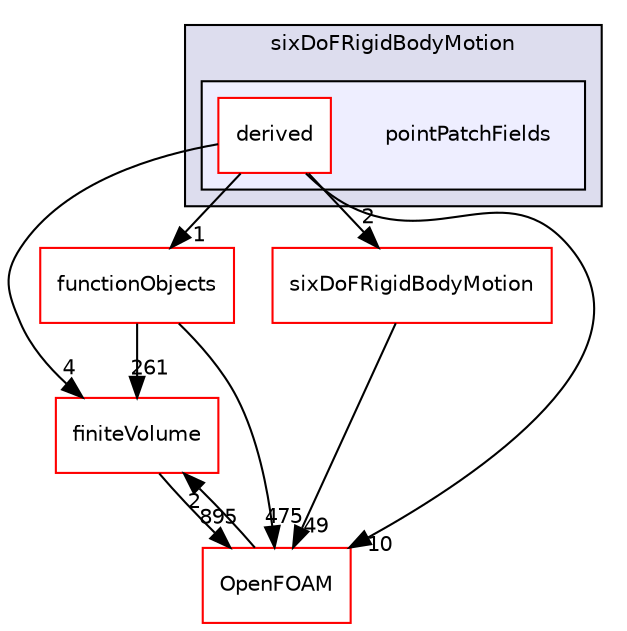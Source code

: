 digraph "src/sixDoFRigidBodyMotion/pointPatchFields" {
  bgcolor=transparent;
  compound=true
  node [ fontsize="10", fontname="Helvetica"];
  edge [ labelfontsize="10", labelfontname="Helvetica"];
  subgraph clusterdir_a5b93d9ceb327a1197b724c6aefedcbd {
    graph [ bgcolor="#ddddee", pencolor="black", label="sixDoFRigidBodyMotion" fontname="Helvetica", fontsize="10", URL="dir_a5b93d9ceb327a1197b724c6aefedcbd.html"]
  subgraph clusterdir_45ff14115ca60d41cf13147923ab1e4c {
    graph [ bgcolor="#eeeeff", pencolor="black", label="" URL="dir_45ff14115ca60d41cf13147923ab1e4c.html"];
    dir_45ff14115ca60d41cf13147923ab1e4c [shape=plaintext label="pointPatchFields"];
    dir_25c7302ab6a406cb4a2740873c9699f8 [shape=box label="derived" color="red" fillcolor="white" style="filled" URL="dir_25c7302ab6a406cb4a2740873c9699f8.html"];
  }
  }
  dir_9bd15774b555cf7259a6fa18f99fe99b [shape=box label="finiteVolume" color="red" URL="dir_9bd15774b555cf7259a6fa18f99fe99b.html"];
  dir_7bf5f2e6b4a44539c2947a2841ca313c [shape=box label="sixDoFRigidBodyMotion" color="red" URL="dir_7bf5f2e6b4a44539c2947a2841ca313c.html"];
  dir_de23f6d4f0962ea995903f5110543226 [shape=box label="functionObjects" color="red" URL="dir_de23f6d4f0962ea995903f5110543226.html"];
  dir_c5473ff19b20e6ec4dfe5c310b3778a8 [shape=box label="OpenFOAM" color="red" URL="dir_c5473ff19b20e6ec4dfe5c310b3778a8.html"];
  dir_9bd15774b555cf7259a6fa18f99fe99b->dir_c5473ff19b20e6ec4dfe5c310b3778a8 [headlabel="895", labeldistance=1.5 headhref="dir_000814_002151.html"];
  dir_7bf5f2e6b4a44539c2947a2841ca313c->dir_c5473ff19b20e6ec4dfe5c310b3778a8 [headlabel="49", labeldistance=1.5 headhref="dir_003522_002151.html"];
  dir_de23f6d4f0962ea995903f5110543226->dir_9bd15774b555cf7259a6fa18f99fe99b [headlabel="261", labeldistance=1.5 headhref="dir_000879_000814.html"];
  dir_de23f6d4f0962ea995903f5110543226->dir_c5473ff19b20e6ec4dfe5c310b3778a8 [headlabel="475", labeldistance=1.5 headhref="dir_000879_002151.html"];
  dir_c5473ff19b20e6ec4dfe5c310b3778a8->dir_9bd15774b555cf7259a6fa18f99fe99b [headlabel="2", labeldistance=1.5 headhref="dir_002151_000814.html"];
  dir_25c7302ab6a406cb4a2740873c9699f8->dir_9bd15774b555cf7259a6fa18f99fe99b [headlabel="4", labeldistance=1.5 headhref="dir_003606_000814.html"];
  dir_25c7302ab6a406cb4a2740873c9699f8->dir_7bf5f2e6b4a44539c2947a2841ca313c [headlabel="2", labeldistance=1.5 headhref="dir_003606_003522.html"];
  dir_25c7302ab6a406cb4a2740873c9699f8->dir_de23f6d4f0962ea995903f5110543226 [headlabel="1", labeldistance=1.5 headhref="dir_003606_000879.html"];
  dir_25c7302ab6a406cb4a2740873c9699f8->dir_c5473ff19b20e6ec4dfe5c310b3778a8 [headlabel="10", labeldistance=1.5 headhref="dir_003606_002151.html"];
}
